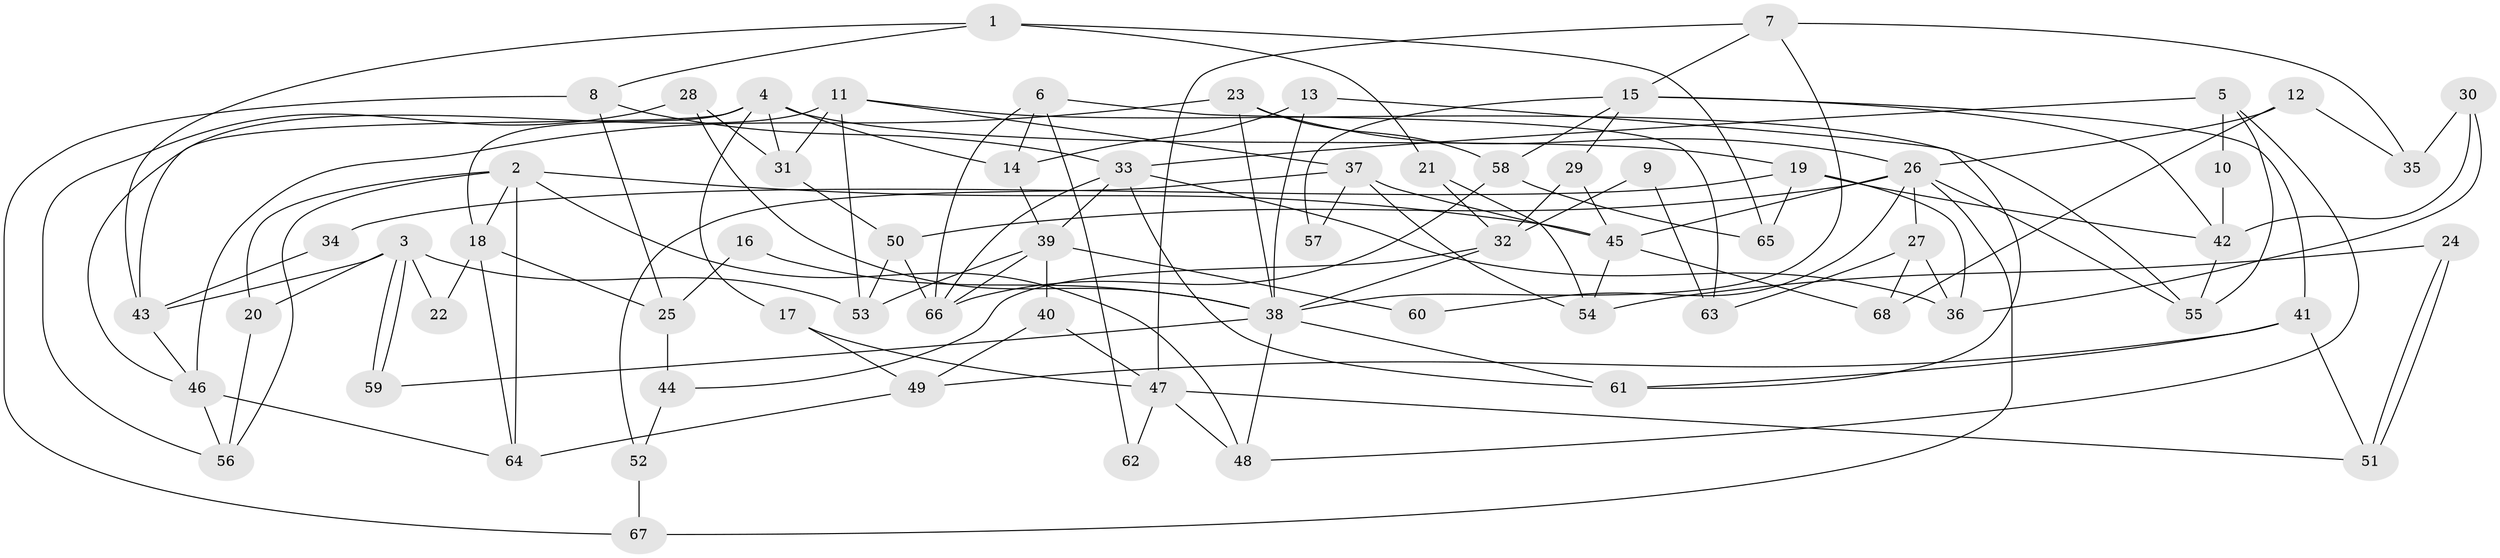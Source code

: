 // Generated by graph-tools (version 1.1) at 2025/02/03/09/25 03:02:12]
// undirected, 68 vertices, 136 edges
graph export_dot {
graph [start="1"]
  node [color=gray90,style=filled];
  1;
  2;
  3;
  4;
  5;
  6;
  7;
  8;
  9;
  10;
  11;
  12;
  13;
  14;
  15;
  16;
  17;
  18;
  19;
  20;
  21;
  22;
  23;
  24;
  25;
  26;
  27;
  28;
  29;
  30;
  31;
  32;
  33;
  34;
  35;
  36;
  37;
  38;
  39;
  40;
  41;
  42;
  43;
  44;
  45;
  46;
  47;
  48;
  49;
  50;
  51;
  52;
  53;
  54;
  55;
  56;
  57;
  58;
  59;
  60;
  61;
  62;
  63;
  64;
  65;
  66;
  67;
  68;
  1 -- 65;
  1 -- 43;
  1 -- 8;
  1 -- 21;
  2 -- 64;
  2 -- 48;
  2 -- 18;
  2 -- 20;
  2 -- 45;
  2 -- 56;
  3 -- 59;
  3 -- 59;
  3 -- 20;
  3 -- 22;
  3 -- 43;
  3 -- 53;
  4 -- 17;
  4 -- 31;
  4 -- 14;
  4 -- 18;
  4 -- 19;
  4 -- 43;
  5 -- 33;
  5 -- 55;
  5 -- 10;
  5 -- 48;
  6 -- 14;
  6 -- 66;
  6 -- 62;
  6 -- 63;
  7 -- 47;
  7 -- 38;
  7 -- 15;
  7 -- 35;
  8 -- 33;
  8 -- 25;
  8 -- 67;
  9 -- 63;
  9 -- 32;
  10 -- 42;
  11 -- 46;
  11 -- 53;
  11 -- 31;
  11 -- 37;
  11 -- 55;
  12 -- 35;
  12 -- 26;
  12 -- 68;
  13 -- 61;
  13 -- 14;
  13 -- 38;
  14 -- 39;
  15 -- 29;
  15 -- 41;
  15 -- 42;
  15 -- 57;
  15 -- 58;
  16 -- 25;
  16 -- 38;
  17 -- 49;
  17 -- 47;
  18 -- 22;
  18 -- 25;
  18 -- 64;
  19 -- 42;
  19 -- 34;
  19 -- 36;
  19 -- 65;
  20 -- 56;
  21 -- 54;
  21 -- 32;
  23 -- 46;
  23 -- 26;
  23 -- 38;
  23 -- 58;
  24 -- 51;
  24 -- 51;
  24 -- 54;
  25 -- 44;
  26 -- 67;
  26 -- 27;
  26 -- 45;
  26 -- 50;
  26 -- 55;
  26 -- 60;
  27 -- 68;
  27 -- 36;
  27 -- 63;
  28 -- 31;
  28 -- 38;
  28 -- 56;
  29 -- 32;
  29 -- 45;
  30 -- 36;
  30 -- 42;
  30 -- 35;
  31 -- 50;
  32 -- 38;
  32 -- 44;
  33 -- 39;
  33 -- 66;
  33 -- 36;
  33 -- 61;
  34 -- 43;
  37 -- 45;
  37 -- 52;
  37 -- 54;
  37 -- 57;
  38 -- 48;
  38 -- 59;
  38 -- 61;
  39 -- 53;
  39 -- 40;
  39 -- 60;
  39 -- 66;
  40 -- 47;
  40 -- 49;
  41 -- 61;
  41 -- 49;
  41 -- 51;
  42 -- 55;
  43 -- 46;
  44 -- 52;
  45 -- 54;
  45 -- 68;
  46 -- 56;
  46 -- 64;
  47 -- 48;
  47 -- 51;
  47 -- 62;
  49 -- 64;
  50 -- 66;
  50 -- 53;
  52 -- 67;
  58 -- 65;
  58 -- 66;
}
